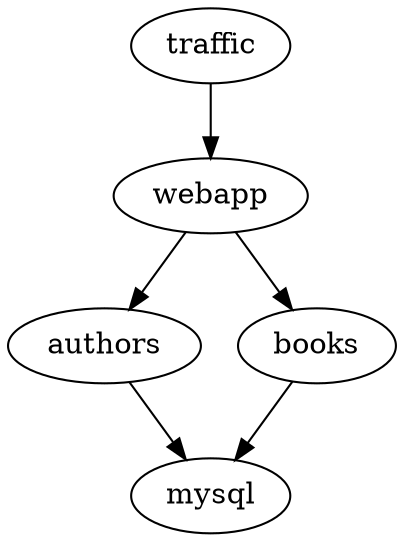 digraph G {
  graph [bgcolor="transparent" dpi=300]
  node [fillcolor="white" style=filled]

  "traffic" -> "webapp"
  "webapp" -> "authors"
  "webapp" -> "books"

  "authors" -> "mysql"
  "books" -> "mysql"
}
